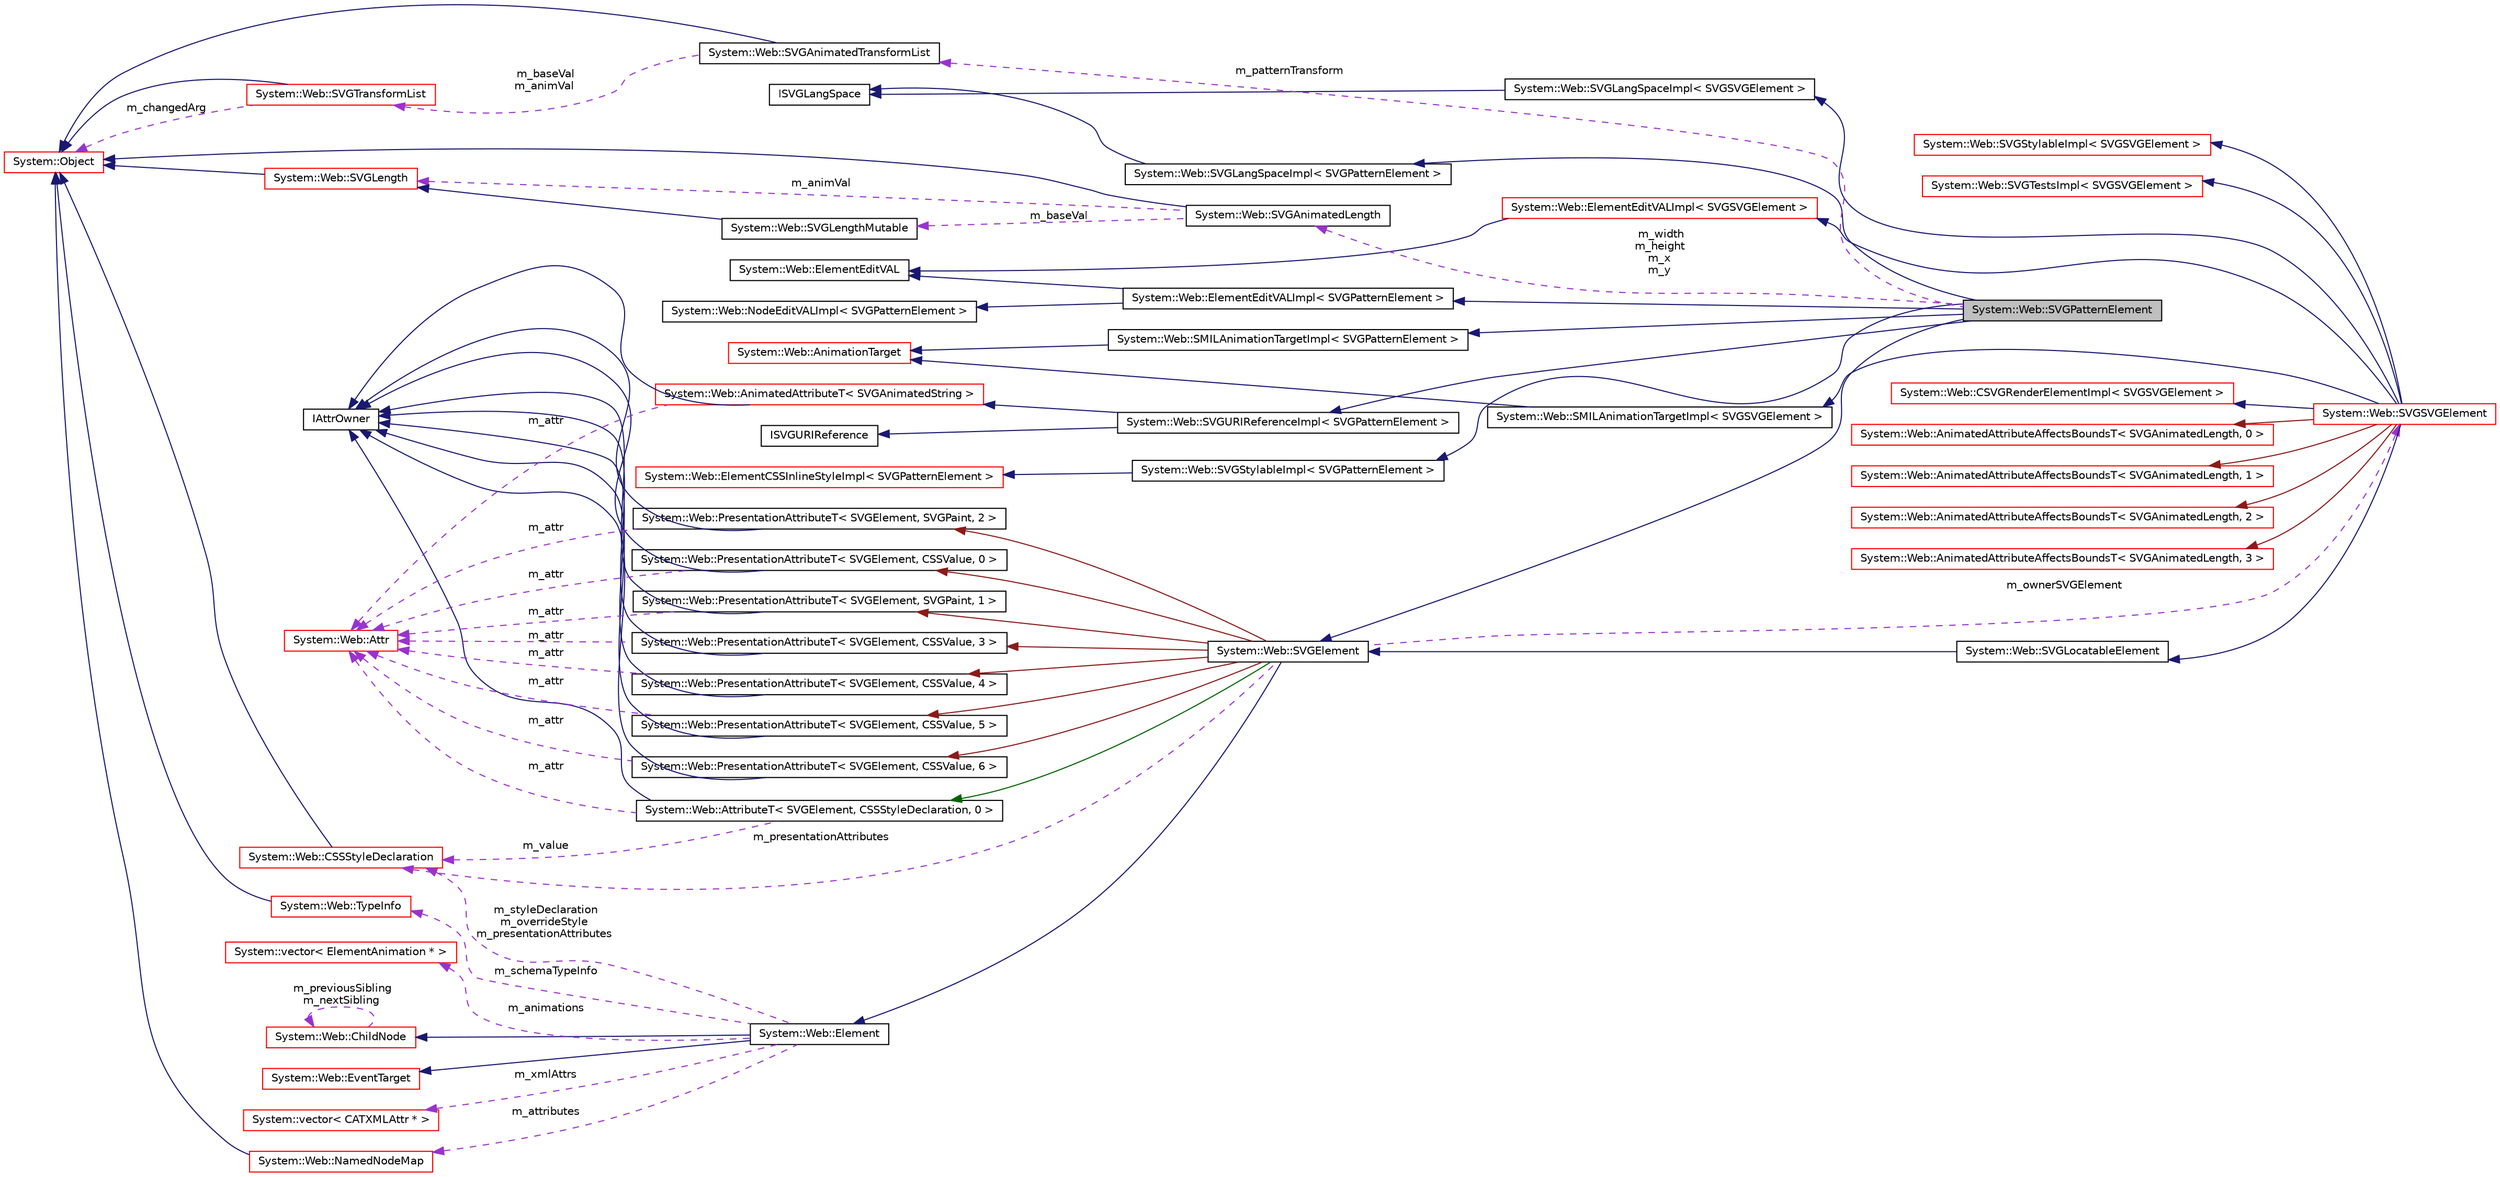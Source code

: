 digraph G
{
  edge [fontname="Helvetica",fontsize="10",labelfontname="Helvetica",labelfontsize="10"];
  node [fontname="Helvetica",fontsize="10",shape=record];
  rankdir="LR";
  Node1 [label="System::Web::SVGPatternElement",height=0.2,width=0.4,color="black", fillcolor="grey75", style="filled" fontcolor="black"];
  Node2 -> Node1 [dir="back",color="midnightblue",fontsize="10",style="solid",fontname="Helvetica"];
  Node2 [label="System::Web::SVGElement",height=0.2,width=0.4,color="black", fillcolor="white", style="filled",URL="$class_system_1_1_web_1_1_s_v_g_element.html"];
  Node3 -> Node2 [dir="back",color="midnightblue",fontsize="10",style="solid",fontname="Helvetica"];
  Node3 [label="System::Web::Element",height=0.2,width=0.4,color="black", fillcolor="white", style="filled",URL="$class_system_1_1_web_1_1_element.html"];
  Node4 -> Node3 [dir="back",color="midnightblue",fontsize="10",style="solid",fontname="Helvetica"];
  Node4 [label="System::Web::ChildNode",height=0.2,width=0.4,color="red", fillcolor="white", style="filled",URL="$class_system_1_1_web_1_1_child_node.html"];
  Node4 -> Node4 [dir="back",color="darkorchid3",fontsize="10",style="dashed",label=" m_previousSibling\nm_nextSibling" ,fontname="Helvetica"];
  Node5 -> Node3 [dir="back",color="midnightblue",fontsize="10",style="solid",fontname="Helvetica"];
  Node5 [label="System::Web::EventTarget",height=0.2,width=0.4,color="red", fillcolor="white", style="filled",URL="$class_system_1_1_web_1_1_event_target.html"];
  Node6 -> Node3 [dir="back",color="darkorchid3",fontsize="10",style="dashed",label=" m_xmlAttrs" ,fontname="Helvetica"];
  Node6 [label="System::vector\< CATXMLAttr * \>",height=0.2,width=0.4,color="red", fillcolor="white", style="filled",URL="$class_system_1_1vector.html"];
  Node7 -> Node3 [dir="back",color="darkorchid3",fontsize="10",style="dashed",label=" m_attributes" ,fontname="Helvetica"];
  Node7 [label="System::Web::NamedNodeMap",height=0.2,width=0.4,color="red", fillcolor="white", style="filled",URL="$class_system_1_1_web_1_1_named_node_map.html"];
  Node8 -> Node7 [dir="back",color="midnightblue",fontsize="10",style="solid",fontname="Helvetica"];
  Node8 [label="System::Object",height=0.2,width=0.4,color="red", fillcolor="white", style="filled",URL="$class_system_1_1_object.html"];
  Node9 -> Node3 [dir="back",color="darkorchid3",fontsize="10",style="dashed",label=" m_schemaTypeInfo" ,fontname="Helvetica"];
  Node9 [label="System::Web::TypeInfo",height=0.2,width=0.4,color="red", fillcolor="white", style="filled",URL="$class_system_1_1_web_1_1_type_info.html"];
  Node8 -> Node9 [dir="back",color="midnightblue",fontsize="10",style="solid",fontname="Helvetica"];
  Node10 -> Node3 [dir="back",color="darkorchid3",fontsize="10",style="dashed",label=" m_styleDeclaration\nm_overrideStyle\nm_presentationAttributes" ,fontname="Helvetica"];
  Node10 [label="System::Web::CSSStyleDeclaration",height=0.2,width=0.4,color="red", fillcolor="white", style="filled",URL="$class_system_1_1_web_1_1_c_s_s_style_declaration.html"];
  Node8 -> Node10 [dir="back",color="midnightblue",fontsize="10",style="solid",fontname="Helvetica"];
  Node11 -> Node3 [dir="back",color="darkorchid3",fontsize="10",style="dashed",label=" m_animations" ,fontname="Helvetica"];
  Node11 [label="System::vector\< ElementAnimation * \>",height=0.2,width=0.4,color="red", fillcolor="white", style="filled",URL="$class_system_1_1vector.html"];
  Node12 -> Node2 [dir="back",color="darkgreen",fontsize="10",style="solid",fontname="Helvetica"];
  Node12 [label="System::Web::AttributeT\< SVGElement, CSSStyleDeclaration, 0 \>",height=0.2,width=0.4,color="black", fillcolor="white", style="filled",URL="$class_system_1_1_web_1_1_attribute_t.html"];
  Node13 -> Node12 [dir="back",color="midnightblue",fontsize="10",style="solid",fontname="Helvetica"];
  Node13 [label="IAttrOwner",height=0.2,width=0.4,color="black", fillcolor="white", style="filled",URL="$class_i_attr_owner.html"];
  Node14 -> Node12 [dir="back",color="darkorchid3",fontsize="10",style="dashed",label=" m_attr" ,fontname="Helvetica"];
  Node14 [label="System::Web::Attr",height=0.2,width=0.4,color="red", fillcolor="white", style="filled",URL="$class_system_1_1_web_1_1_attr.html"];
  Node10 -> Node12 [dir="back",color="darkorchid3",fontsize="10",style="dashed",label=" m_value" ,fontname="Helvetica"];
  Node15 -> Node2 [dir="back",color="firebrick4",fontsize="10",style="solid",fontname="Helvetica"];
  Node15 [label="System::Web::PresentationAttributeT\< SVGElement, CSSValue, 0 \>",height=0.2,width=0.4,color="black", fillcolor="white", style="filled",URL="$class_system_1_1_web_1_1_presentation_attribute_t.html"];
  Node13 -> Node15 [dir="back",color="midnightblue",fontsize="10",style="solid",fontname="Helvetica"];
  Node14 -> Node15 [dir="back",color="darkorchid3",fontsize="10",style="dashed",label=" m_attr" ,fontname="Helvetica"];
  Node16 -> Node2 [dir="back",color="firebrick4",fontsize="10",style="solid",fontname="Helvetica"];
  Node16 [label="System::Web::PresentationAttributeT\< SVGElement, SVGPaint, 1 \>",height=0.2,width=0.4,color="black", fillcolor="white", style="filled",URL="$class_system_1_1_web_1_1_presentation_attribute_t.html"];
  Node13 -> Node16 [dir="back",color="midnightblue",fontsize="10",style="solid",fontname="Helvetica"];
  Node14 -> Node16 [dir="back",color="darkorchid3",fontsize="10",style="dashed",label=" m_attr" ,fontname="Helvetica"];
  Node17 -> Node2 [dir="back",color="firebrick4",fontsize="10",style="solid",fontname="Helvetica"];
  Node17 [label="System::Web::PresentationAttributeT\< SVGElement, SVGPaint, 2 \>",height=0.2,width=0.4,color="black", fillcolor="white", style="filled",URL="$class_system_1_1_web_1_1_presentation_attribute_t.html"];
  Node13 -> Node17 [dir="back",color="midnightblue",fontsize="10",style="solid",fontname="Helvetica"];
  Node14 -> Node17 [dir="back",color="darkorchid3",fontsize="10",style="dashed",label=" m_attr" ,fontname="Helvetica"];
  Node18 -> Node2 [dir="back",color="firebrick4",fontsize="10",style="solid",fontname="Helvetica"];
  Node18 [label="System::Web::PresentationAttributeT\< SVGElement, CSSValue, 3 \>",height=0.2,width=0.4,color="black", fillcolor="white", style="filled",URL="$class_system_1_1_web_1_1_presentation_attribute_t.html"];
  Node13 -> Node18 [dir="back",color="midnightblue",fontsize="10",style="solid",fontname="Helvetica"];
  Node14 -> Node18 [dir="back",color="darkorchid3",fontsize="10",style="dashed",label=" m_attr" ,fontname="Helvetica"];
  Node19 -> Node2 [dir="back",color="firebrick4",fontsize="10",style="solid",fontname="Helvetica"];
  Node19 [label="System::Web::PresentationAttributeT\< SVGElement, CSSValue, 4 \>",height=0.2,width=0.4,color="black", fillcolor="white", style="filled",URL="$class_system_1_1_web_1_1_presentation_attribute_t.html"];
  Node13 -> Node19 [dir="back",color="midnightblue",fontsize="10",style="solid",fontname="Helvetica"];
  Node14 -> Node19 [dir="back",color="darkorchid3",fontsize="10",style="dashed",label=" m_attr" ,fontname="Helvetica"];
  Node20 -> Node2 [dir="back",color="firebrick4",fontsize="10",style="solid",fontname="Helvetica"];
  Node20 [label="System::Web::PresentationAttributeT\< SVGElement, CSSValue, 5 \>",height=0.2,width=0.4,color="black", fillcolor="white", style="filled",URL="$class_system_1_1_web_1_1_presentation_attribute_t.html"];
  Node13 -> Node20 [dir="back",color="midnightblue",fontsize="10",style="solid",fontname="Helvetica"];
  Node14 -> Node20 [dir="back",color="darkorchid3",fontsize="10",style="dashed",label=" m_attr" ,fontname="Helvetica"];
  Node21 -> Node2 [dir="back",color="firebrick4",fontsize="10",style="solid",fontname="Helvetica"];
  Node21 [label="System::Web::PresentationAttributeT\< SVGElement, CSSValue, 6 \>",height=0.2,width=0.4,color="black", fillcolor="white", style="filled",URL="$class_system_1_1_web_1_1_presentation_attribute_t.html"];
  Node13 -> Node21 [dir="back",color="midnightblue",fontsize="10",style="solid",fontname="Helvetica"];
  Node14 -> Node21 [dir="back",color="darkorchid3",fontsize="10",style="dashed",label=" m_attr" ,fontname="Helvetica"];
  Node22 -> Node2 [dir="back",color="darkorchid3",fontsize="10",style="dashed",label=" m_ownerSVGElement" ,fontname="Helvetica"];
  Node22 [label="System::Web::SVGSVGElement",height=0.2,width=0.4,color="red", fillcolor="white", style="filled",URL="$class_system_1_1_web_1_1_s_v_g_s_v_g_element.html"];
  Node23 -> Node22 [dir="back",color="midnightblue",fontsize="10",style="solid",fontname="Helvetica"];
  Node23 [label="System::Web::SVGLocatableElement",height=0.2,width=0.4,color="black", fillcolor="white", style="filled",URL="$class_system_1_1_web_1_1_s_v_g_locatable_element.html"];
  Node2 -> Node23 [dir="back",color="midnightblue",fontsize="10",style="solid",fontname="Helvetica"];
  Node24 -> Node22 [dir="back",color="midnightblue",fontsize="10",style="solid",fontname="Helvetica"];
  Node24 [label="System::Web::SVGStylableImpl\< SVGSVGElement \>",height=0.2,width=0.4,color="red", fillcolor="white", style="filled",URL="$class_system_1_1_web_1_1_s_v_g_stylable_impl.html"];
  Node25 -> Node22 [dir="back",color="midnightblue",fontsize="10",style="solid",fontname="Helvetica"];
  Node25 [label="System::Web::SVGTestsImpl\< SVGSVGElement \>",height=0.2,width=0.4,color="red", fillcolor="white", style="filled",URL="$class_system_1_1_web_1_1_s_v_g_tests_impl.html"];
  Node26 -> Node22 [dir="back",color="midnightblue",fontsize="10",style="solid",fontname="Helvetica"];
  Node26 [label="System::Web::SVGLangSpaceImpl\< SVGSVGElement \>",height=0.2,width=0.4,color="black", fillcolor="white", style="filled",URL="$class_system_1_1_web_1_1_s_v_g_lang_space_impl.html"];
  Node27 -> Node26 [dir="back",color="midnightblue",fontsize="10",style="solid",fontname="Helvetica"];
  Node27 [label="ISVGLangSpace",height=0.2,width=0.4,color="black", fillcolor="white", style="filled",URL="$class_i_s_v_g_lang_space.html"];
  Node28 -> Node22 [dir="back",color="midnightblue",fontsize="10",style="solid",fontname="Helvetica"];
  Node28 [label="System::Web::ElementEditVALImpl\< SVGSVGElement \>",height=0.2,width=0.4,color="red", fillcolor="white", style="filled",URL="$class_system_1_1_web_1_1_element_edit_v_a_l_impl.html"];
  Node29 -> Node28 [dir="back",color="midnightblue",fontsize="10",style="solid",fontname="Helvetica"];
  Node29 [label="System::Web::ElementEditVAL",height=0.2,width=0.4,color="black", fillcolor="white", style="filled",URL="$class_system_1_1_web_1_1_element_edit_v_a_l.html"];
  Node30 -> Node22 [dir="back",color="midnightblue",fontsize="10",style="solid",fontname="Helvetica"];
  Node30 [label="System::Web::SMILAnimationTargetImpl\< SVGSVGElement \>",height=0.2,width=0.4,color="black", fillcolor="white", style="filled",URL="$class_system_1_1_web_1_1_s_m_i_l_animation_target_impl.html"];
  Node31 -> Node30 [dir="back",color="midnightblue",fontsize="10",style="solid",fontname="Helvetica"];
  Node31 [label="System::Web::AnimationTarget",height=0.2,width=0.4,color="red", fillcolor="white", style="filled",URL="$class_system_1_1_web_1_1_animation_target.html"];
  Node32 -> Node22 [dir="back",color="midnightblue",fontsize="10",style="solid",fontname="Helvetica"];
  Node32 [label="System::Web::CSVGRenderElementImpl\< SVGSVGElement \>",height=0.2,width=0.4,color="red", fillcolor="white", style="filled",URL="$class_system_1_1_web_1_1_c_s_v_g_render_element_impl.html"];
  Node33 -> Node22 [dir="back",color="firebrick4",fontsize="10",style="solid",fontname="Helvetica"];
  Node33 [label="System::Web::AnimatedAttributeAffectsBoundsT\< SVGAnimatedLength, 0 \>",height=0.2,width=0.4,color="red", fillcolor="white", style="filled",URL="$class_system_1_1_web_1_1_animated_attribute_affects_bounds_t.html"];
  Node34 -> Node22 [dir="back",color="firebrick4",fontsize="10",style="solid",fontname="Helvetica"];
  Node34 [label="System::Web::AnimatedAttributeAffectsBoundsT\< SVGAnimatedLength, 1 \>",height=0.2,width=0.4,color="red", fillcolor="white", style="filled",URL="$class_system_1_1_web_1_1_animated_attribute_affects_bounds_t.html"];
  Node35 -> Node22 [dir="back",color="firebrick4",fontsize="10",style="solid",fontname="Helvetica"];
  Node35 [label="System::Web::AnimatedAttributeAffectsBoundsT\< SVGAnimatedLength, 2 \>",height=0.2,width=0.4,color="red", fillcolor="white", style="filled",URL="$class_system_1_1_web_1_1_animated_attribute_affects_bounds_t.html"];
  Node36 -> Node22 [dir="back",color="firebrick4",fontsize="10",style="solid",fontname="Helvetica"];
  Node36 [label="System::Web::AnimatedAttributeAffectsBoundsT\< SVGAnimatedLength, 3 \>",height=0.2,width=0.4,color="red", fillcolor="white", style="filled",URL="$class_system_1_1_web_1_1_animated_attribute_affects_bounds_t.html"];
  Node10 -> Node2 [dir="back",color="darkorchid3",fontsize="10",style="dashed",label=" m_presentationAttributes" ,fontname="Helvetica"];
  Node37 -> Node1 [dir="back",color="midnightblue",fontsize="10",style="solid",fontname="Helvetica"];
  Node37 [label="System::Web::SVGStylableImpl\< SVGPatternElement \>",height=0.2,width=0.4,color="black", fillcolor="white", style="filled",URL="$class_system_1_1_web_1_1_s_v_g_stylable_impl.html"];
  Node38 -> Node37 [dir="back",color="midnightblue",fontsize="10",style="solid",fontname="Helvetica"];
  Node38 [label="System::Web::ElementCSSInlineStyleImpl\< SVGPatternElement \>",height=0.2,width=0.4,color="red", fillcolor="white", style="filled",URL="$class_system_1_1_web_1_1_element_c_s_s_inline_style_impl.html"];
  Node39 -> Node1 [dir="back",color="midnightblue",fontsize="10",style="solid",fontname="Helvetica"];
  Node39 [label="System::Web::SVGURIReferenceImpl\< SVGPatternElement \>",height=0.2,width=0.4,color="black", fillcolor="white", style="filled",URL="$class_system_1_1_web_1_1_s_v_g_u_r_i_reference_impl.html"];
  Node40 -> Node39 [dir="back",color="midnightblue",fontsize="10",style="solid",fontname="Helvetica"];
  Node40 [label="ISVGURIReference",height=0.2,width=0.4,color="black", fillcolor="white", style="filled",URL="$class_i_s_v_g_u_r_i_reference.html"];
  Node41 -> Node39 [dir="back",color="midnightblue",fontsize="10",style="solid",fontname="Helvetica"];
  Node41 [label="System::Web::AnimatedAttributeT\< SVGAnimatedString \>",height=0.2,width=0.4,color="red", fillcolor="white", style="filled",URL="$class_system_1_1_web_1_1_animated_attribute_t.html"];
  Node13 -> Node41 [dir="back",color="midnightblue",fontsize="10",style="solid",fontname="Helvetica"];
  Node14 -> Node41 [dir="back",color="darkorchid3",fontsize="10",style="dashed",label=" m_attr" ,fontname="Helvetica"];
  Node42 -> Node1 [dir="back",color="midnightblue",fontsize="10",style="solid",fontname="Helvetica"];
  Node42 [label="System::Web::SVGLangSpaceImpl\< SVGPatternElement \>",height=0.2,width=0.4,color="black", fillcolor="white", style="filled",URL="$class_system_1_1_web_1_1_s_v_g_lang_space_impl.html"];
  Node27 -> Node42 [dir="back",color="midnightblue",fontsize="10",style="solid",fontname="Helvetica"];
  Node43 -> Node1 [dir="back",color="midnightblue",fontsize="10",style="solid",fontname="Helvetica"];
  Node43 [label="System::Web::SMILAnimationTargetImpl\< SVGPatternElement \>",height=0.2,width=0.4,color="black", fillcolor="white", style="filled",URL="$class_system_1_1_web_1_1_s_m_i_l_animation_target_impl.html"];
  Node31 -> Node43 [dir="back",color="midnightblue",fontsize="10",style="solid",fontname="Helvetica"];
  Node44 -> Node1 [dir="back",color="midnightblue",fontsize="10",style="solid",fontname="Helvetica"];
  Node44 [label="System::Web::ElementEditVALImpl\< SVGPatternElement \>",height=0.2,width=0.4,color="black", fillcolor="white", style="filled",URL="$class_system_1_1_web_1_1_element_edit_v_a_l_impl.html"];
  Node45 -> Node44 [dir="back",color="midnightblue",fontsize="10",style="solid",fontname="Helvetica"];
  Node45 [label="System::Web::NodeEditVALImpl\< SVGPatternElement \>",height=0.2,width=0.4,color="black", fillcolor="white", style="filled",URL="$class_system_1_1_web_1_1_node_edit_v_a_l_impl.html"];
  Node29 -> Node44 [dir="back",color="midnightblue",fontsize="10",style="solid",fontname="Helvetica"];
  Node46 -> Node1 [dir="back",color="darkorchid3",fontsize="10",style="dashed",label=" m_patternTransform" ,fontname="Helvetica"];
  Node46 [label="System::Web::SVGAnimatedTransformList",height=0.2,width=0.4,color="black", fillcolor="white", style="filled",URL="$class_system_1_1_web_1_1_s_v_g_animated_transform_list.html"];
  Node8 -> Node46 [dir="back",color="midnightblue",fontsize="10",style="solid",fontname="Helvetica"];
  Node47 -> Node46 [dir="back",color="darkorchid3",fontsize="10",style="dashed",label=" m_baseVal\nm_animVal" ,fontname="Helvetica"];
  Node47 [label="System::Web::SVGTransformList",height=0.2,width=0.4,color="red", fillcolor="white", style="filled",URL="$class_system_1_1_web_1_1_s_v_g_transform_list.html"];
  Node8 -> Node47 [dir="back",color="midnightblue",fontsize="10",style="solid",fontname="Helvetica"];
  Node8 -> Node47 [dir="back",color="darkorchid3",fontsize="10",style="dashed",label=" m_changedArg" ,fontname="Helvetica"];
  Node48 -> Node1 [dir="back",color="darkorchid3",fontsize="10",style="dashed",label=" m_width\nm_height\nm_x\nm_y" ,fontname="Helvetica"];
  Node48 [label="System::Web::SVGAnimatedLength",height=0.2,width=0.4,color="black", fillcolor="white", style="filled",URL="$class_system_1_1_web_1_1_s_v_g_animated_length.html"];
  Node8 -> Node48 [dir="back",color="midnightblue",fontsize="10",style="solid",fontname="Helvetica"];
  Node49 -> Node48 [dir="back",color="darkorchid3",fontsize="10",style="dashed",label=" m_animVal" ,fontname="Helvetica"];
  Node49 [label="System::Web::SVGLength",height=0.2,width=0.4,color="red", fillcolor="white", style="filled",URL="$class_system_1_1_web_1_1_s_v_g_length.html"];
  Node8 -> Node49 [dir="back",color="midnightblue",fontsize="10",style="solid",fontname="Helvetica"];
  Node50 -> Node48 [dir="back",color="darkorchid3",fontsize="10",style="dashed",label=" m_baseVal" ,fontname="Helvetica"];
  Node50 [label="System::Web::SVGLengthMutable",height=0.2,width=0.4,color="black", fillcolor="white", style="filled",URL="$class_system_1_1_web_1_1_s_v_g_length_mutable.html"];
  Node49 -> Node50 [dir="back",color="midnightblue",fontsize="10",style="solid",fontname="Helvetica"];
}
